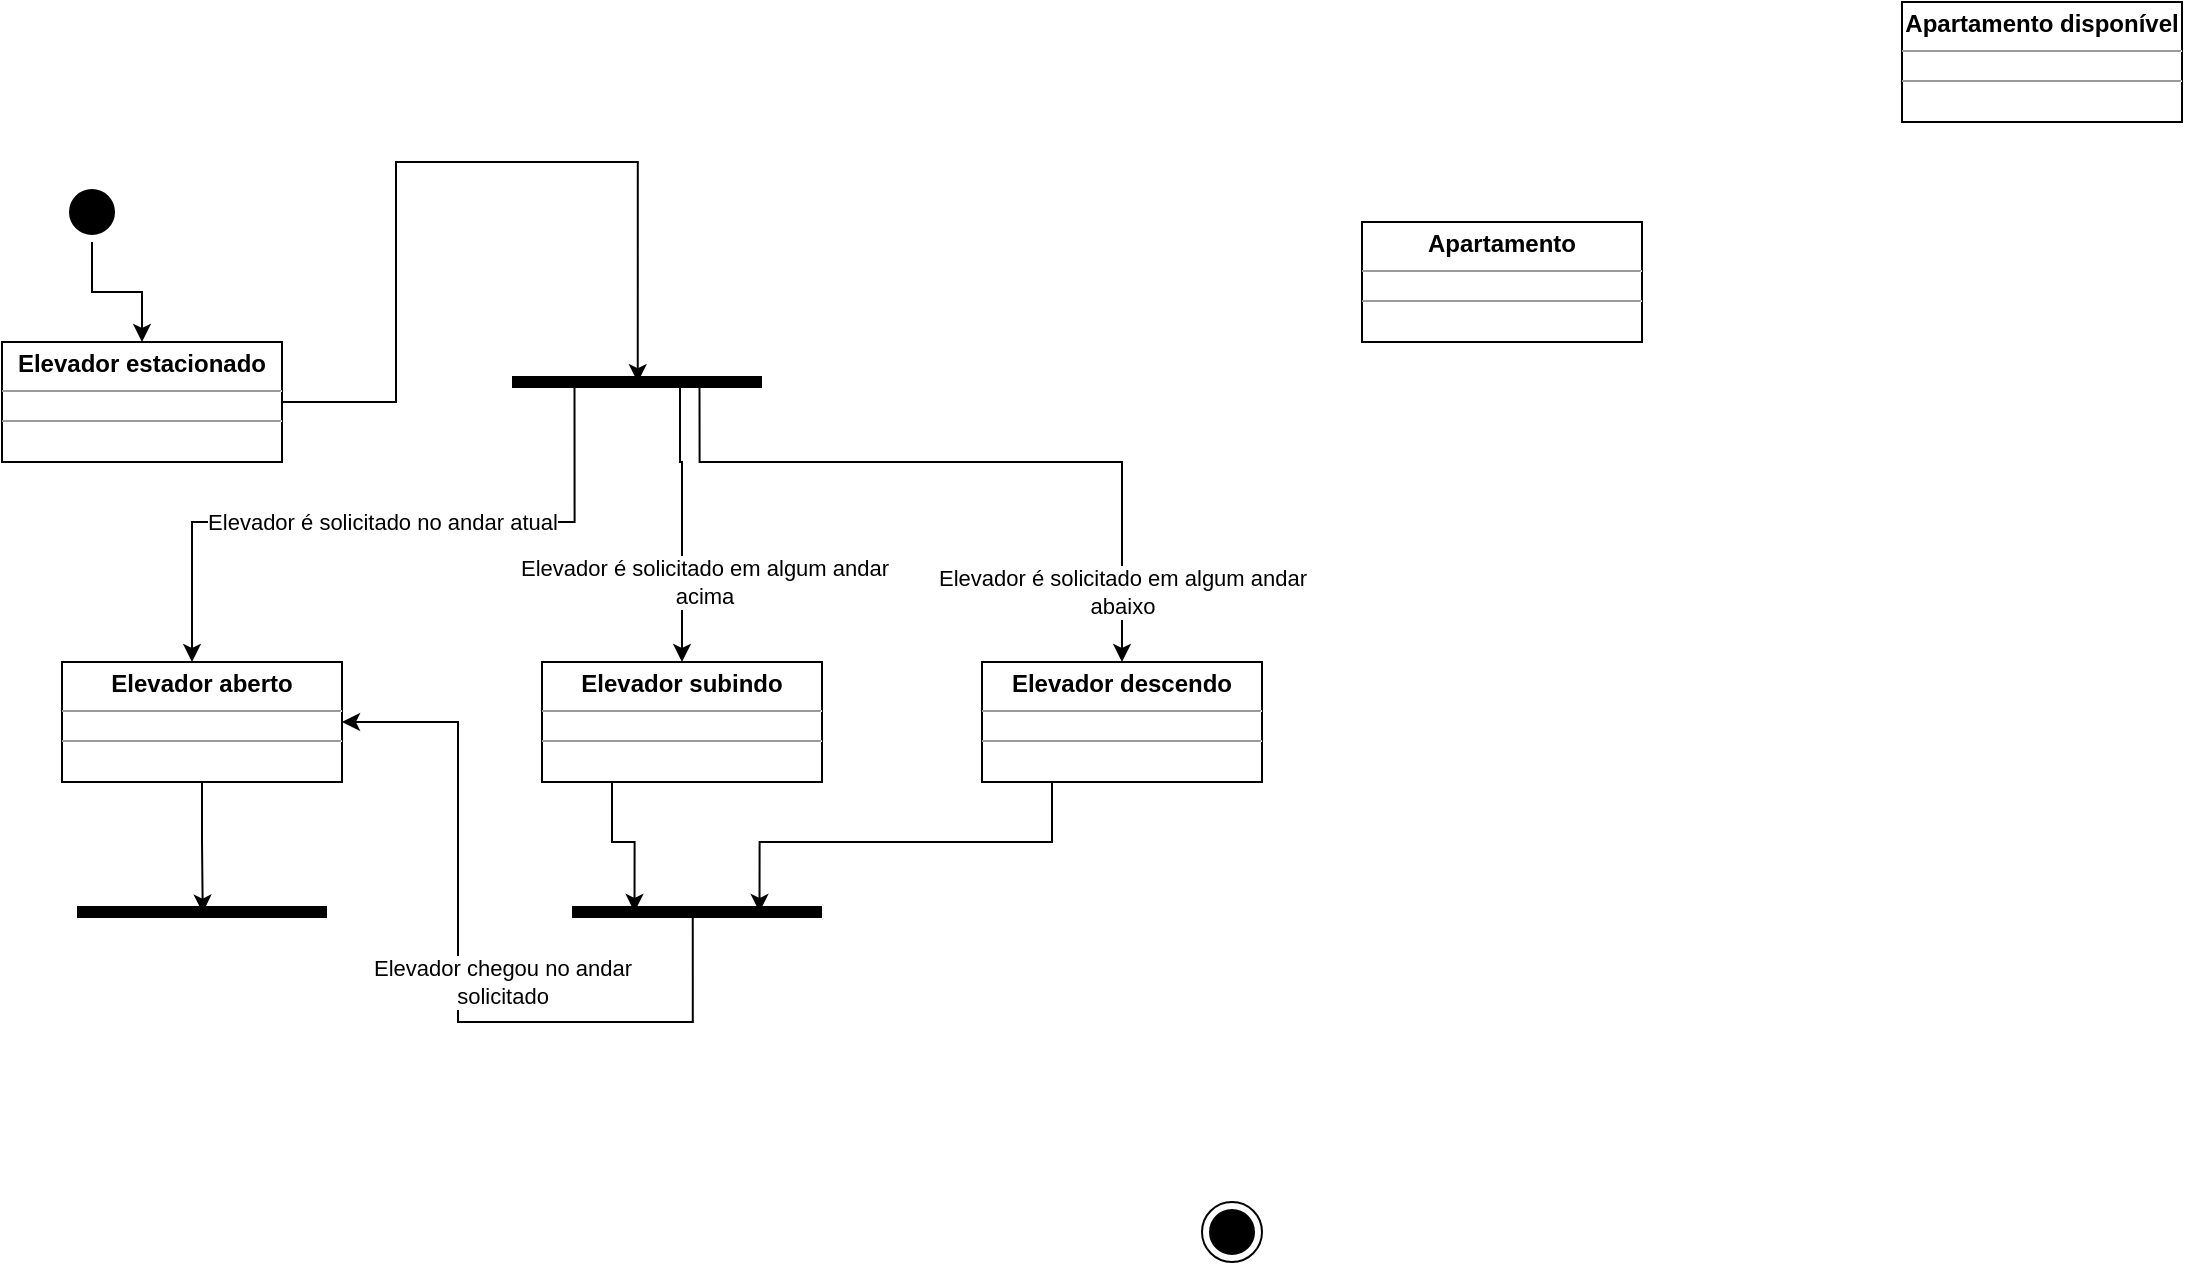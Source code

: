 <mxfile version="16.6.3" type="github">
  <diagram id="jYjJDJiM_AItDhbpvaCf" name="Page-1">
    <mxGraphModel dx="723" dy="413" grid="1" gridSize="10" guides="1" tooltips="1" connect="1" arrows="1" fold="1" page="1" pageScale="1" pageWidth="1169" pageHeight="827" math="0" shadow="0">
      <root>
        <mxCell id="0" />
        <mxCell id="1" parent="0" />
        <mxCell id="9zoumvwDFqQen2PYw_1x-87" style="edgeStyle=orthogonalEdgeStyle;rounded=0;orthogonalLoop=1;jettySize=auto;html=1;exitX=0.5;exitY=1;exitDx=0;exitDy=0;entryX=0.5;entryY=0;entryDx=0;entryDy=0;" edge="1" parent="1" source="9zoumvwDFqQen2PYw_1x-49" target="9zoumvwDFqQen2PYw_1x-74">
          <mxGeometry relative="1" as="geometry" />
        </mxCell>
        <mxCell id="9zoumvwDFqQen2PYw_1x-49" value="" style="ellipse;html=1;shape=startState;fillColor=#000000;strokeColor=#000000;" vertex="1" parent="1">
          <mxGeometry x="170" y="190" width="30" height="30" as="geometry" />
        </mxCell>
        <mxCell id="9zoumvwDFqQen2PYw_1x-52" value="&lt;p style=&quot;margin: 0px ; margin-top: 4px ; text-align: center&quot;&gt;&lt;b&gt;Apartamento&lt;/b&gt;&lt;/p&gt;&lt;hr size=&quot;1&quot;&gt;&lt;div style=&quot;height: 2px&quot;&gt;&lt;/div&gt;&lt;hr size=&quot;1&quot;&gt;&lt;div style=&quot;height: 2px&quot;&gt;&lt;/div&gt;" style="verticalAlign=top;align=left;overflow=fill;fontSize=12;fontFamily=Helvetica;html=1;strokeColor=#000000;" vertex="1" parent="1">
          <mxGeometry x="820" y="210" width="140" height="60" as="geometry" />
        </mxCell>
        <mxCell id="9zoumvwDFqQen2PYw_1x-53" style="edgeStyle=orthogonalEdgeStyle;rounded=0;orthogonalLoop=1;jettySize=auto;html=1;exitX=0.25;exitY=0.5;exitDx=0;exitDy=0;exitPerimeter=0;entryX=0.5;entryY=0;entryDx=0;entryDy=0;" edge="1" parent="1" source="9zoumvwDFqQen2PYw_1x-57">
          <mxGeometry relative="1" as="geometry">
            <Array as="points">
              <mxPoint x="426" y="360" />
              <mxPoint x="235" y="360" />
            </Array>
            <mxPoint x="235" y="430" as="targetPoint" />
          </mxGeometry>
        </mxCell>
        <mxCell id="9zoumvwDFqQen2PYw_1x-79" value="Elevador é solicitado no andar atual" style="edgeLabel;html=1;align=center;verticalAlign=middle;resizable=0;points=[];" vertex="1" connectable="0" parent="9zoumvwDFqQen2PYw_1x-53">
          <mxGeometry x="0.55" y="-2" relative="1" as="geometry">
            <mxPoint x="90" y="2" as="offset" />
          </mxGeometry>
        </mxCell>
        <mxCell id="9zoumvwDFqQen2PYw_1x-55" style="edgeStyle=orthogonalEdgeStyle;rounded=0;orthogonalLoop=1;jettySize=auto;html=1;entryX=0.5;entryY=0;entryDx=0;entryDy=0;exitX=0.672;exitY=0.394;exitDx=0;exitDy=0;exitPerimeter=0;" edge="1" parent="1" source="9zoumvwDFqQen2PYw_1x-57" target="9zoumvwDFqQen2PYw_1x-80">
          <mxGeometry relative="1" as="geometry">
            <Array as="points">
              <mxPoint x="479" y="330" />
              <mxPoint x="480" y="330" />
            </Array>
            <mxPoint x="490" y="290" as="sourcePoint" />
            <mxPoint x="472" y="390" as="targetPoint" />
          </mxGeometry>
        </mxCell>
        <mxCell id="9zoumvwDFqQen2PYw_1x-81" value="Elevador é solicitado em algum andar&lt;br&gt;acima" style="edgeLabel;html=1;align=center;verticalAlign=middle;resizable=0;points=[];" vertex="1" connectable="0" parent="9zoumvwDFqQen2PYw_1x-55">
          <mxGeometry x="0.209" y="2" relative="1" as="geometry">
            <mxPoint x="9" y="16" as="offset" />
          </mxGeometry>
        </mxCell>
        <mxCell id="9zoumvwDFqQen2PYw_1x-85" style="edgeStyle=orthogonalEdgeStyle;rounded=0;orthogonalLoop=1;jettySize=auto;html=1;exitX=0.75;exitY=0.5;exitDx=0;exitDy=0;exitPerimeter=0;" edge="1" parent="1" source="9zoumvwDFqQen2PYw_1x-57" target="9zoumvwDFqQen2PYw_1x-84">
          <mxGeometry relative="1" as="geometry">
            <Array as="points">
              <mxPoint x="489" y="330" />
              <mxPoint x="700" y="330" />
            </Array>
          </mxGeometry>
        </mxCell>
        <mxCell id="9zoumvwDFqQen2PYw_1x-86" value="Elevador é solicitado em algum andar&lt;br&gt;abaixo" style="edgeLabel;html=1;align=center;verticalAlign=middle;resizable=0;points=[];" vertex="1" connectable="0" parent="9zoumvwDFqQen2PYw_1x-85">
          <mxGeometry x="0.8" y="1" relative="1" as="geometry">
            <mxPoint x="-1" as="offset" />
          </mxGeometry>
        </mxCell>
        <mxCell id="9zoumvwDFqQen2PYw_1x-57" value="" style="shape=line;html=1;strokeWidth=6;strokeColor=#000000;" vertex="1" parent="1">
          <mxGeometry x="395" y="285" width="125" height="10" as="geometry" />
        </mxCell>
        <mxCell id="9zoumvwDFqQen2PYw_1x-64" value="&lt;p style=&quot;margin: 0px ; margin-top: 4px ; text-align: center&quot;&gt;&lt;b&gt;Apartamento disponível&lt;/b&gt;&lt;/p&gt;&lt;hr size=&quot;1&quot;&gt;&lt;div style=&quot;height: 2px&quot;&gt;&lt;/div&gt;&lt;hr size=&quot;1&quot;&gt;&lt;div style=&quot;height: 2px&quot;&gt;&lt;/div&gt;" style="verticalAlign=top;align=left;overflow=fill;fontSize=12;fontFamily=Helvetica;html=1;strokeColor=#000000;" vertex="1" parent="1">
          <mxGeometry x="1090" y="100" width="140" height="60" as="geometry" />
        </mxCell>
        <mxCell id="9zoumvwDFqQen2PYw_1x-70" value="" style="ellipse;html=1;shape=endState;fillColor=#000000;strokeColor=#000000;" vertex="1" parent="1">
          <mxGeometry x="740" y="700" width="30" height="30" as="geometry" />
        </mxCell>
        <mxCell id="9zoumvwDFqQen2PYw_1x-75" style="edgeStyle=orthogonalEdgeStyle;rounded=0;orthogonalLoop=1;jettySize=auto;html=1;exitX=1;exitY=0.5;exitDx=0;exitDy=0;entryX=0.503;entryY=0.512;entryDx=0;entryDy=0;entryPerimeter=0;" edge="1" parent="1" source="9zoumvwDFqQen2PYw_1x-74" target="9zoumvwDFqQen2PYw_1x-57">
          <mxGeometry relative="1" as="geometry">
            <Array as="points">
              <mxPoint x="337" y="300" />
              <mxPoint x="337" y="180" />
              <mxPoint x="458" y="180" />
            </Array>
          </mxGeometry>
        </mxCell>
        <mxCell id="9zoumvwDFqQen2PYw_1x-74" value="&lt;p style=&quot;margin: 0px ; margin-top: 4px ; text-align: center&quot;&gt;&lt;b&gt;Elevador estacionado&lt;/b&gt;&lt;/p&gt;&lt;hr size=&quot;1&quot;&gt;&lt;div style=&quot;height: 2px&quot;&gt;&lt;/div&gt;&lt;hr size=&quot;1&quot;&gt;&lt;div style=&quot;height: 2px&quot;&gt;&lt;/div&gt;" style="verticalAlign=top;align=left;overflow=fill;fontSize=12;fontFamily=Helvetica;html=1;strokeColor=#000000;" vertex="1" parent="1">
          <mxGeometry x="140" y="270" width="140" height="60" as="geometry" />
        </mxCell>
        <mxCell id="9zoumvwDFqQen2PYw_1x-96" style="edgeStyle=orthogonalEdgeStyle;rounded=0;orthogonalLoop=1;jettySize=auto;html=1;exitX=0.5;exitY=1;exitDx=0;exitDy=0;entryX=0.503;entryY=0.533;entryDx=0;entryDy=0;entryPerimeter=0;" edge="1" parent="1" source="9zoumvwDFqQen2PYw_1x-76" target="9zoumvwDFqQen2PYw_1x-95">
          <mxGeometry relative="1" as="geometry" />
        </mxCell>
        <mxCell id="9zoumvwDFqQen2PYw_1x-76" value="&lt;p style=&quot;margin: 0px ; margin-top: 4px ; text-align: center&quot;&gt;&lt;b&gt;Elevador aberto&lt;/b&gt;&lt;/p&gt;&lt;hr size=&quot;1&quot;&gt;&lt;div style=&quot;height: 2px&quot;&gt;&lt;/div&gt;&lt;hr size=&quot;1&quot;&gt;&lt;div style=&quot;height: 2px&quot;&gt;&lt;/div&gt;" style="verticalAlign=top;align=left;overflow=fill;fontSize=12;fontFamily=Helvetica;html=1;strokeColor=#000000;" vertex="1" parent="1">
          <mxGeometry x="170" y="430" width="140" height="60" as="geometry" />
        </mxCell>
        <mxCell id="9zoumvwDFqQen2PYw_1x-91" style="edgeStyle=orthogonalEdgeStyle;rounded=0;orthogonalLoop=1;jettySize=auto;html=1;exitX=0.25;exitY=1;exitDx=0;exitDy=0;entryX=0.25;entryY=0.5;entryDx=0;entryDy=0;entryPerimeter=0;" edge="1" parent="1" source="9zoumvwDFqQen2PYw_1x-80" target="9zoumvwDFqQen2PYw_1x-90">
          <mxGeometry relative="1" as="geometry" />
        </mxCell>
        <mxCell id="9zoumvwDFqQen2PYw_1x-80" value="&lt;p style=&quot;margin: 0px ; margin-top: 4px ; text-align: center&quot;&gt;&lt;b&gt;Elevador subindo&lt;/b&gt;&lt;/p&gt;&lt;hr size=&quot;1&quot;&gt;&lt;div style=&quot;height: 2px&quot;&gt;&lt;/div&gt;&lt;hr size=&quot;1&quot;&gt;&lt;div style=&quot;height: 2px&quot;&gt;&lt;/div&gt;" style="verticalAlign=top;align=left;overflow=fill;fontSize=12;fontFamily=Helvetica;html=1;strokeColor=#000000;" vertex="1" parent="1">
          <mxGeometry x="410" y="430" width="140" height="60" as="geometry" />
        </mxCell>
        <mxCell id="9zoumvwDFqQen2PYw_1x-92" style="edgeStyle=orthogonalEdgeStyle;rounded=0;orthogonalLoop=1;jettySize=auto;html=1;exitX=0.25;exitY=1;exitDx=0;exitDy=0;entryX=0.75;entryY=0.5;entryDx=0;entryDy=0;entryPerimeter=0;" edge="1" parent="1" source="9zoumvwDFqQen2PYw_1x-84" target="9zoumvwDFqQen2PYw_1x-90">
          <mxGeometry relative="1" as="geometry" />
        </mxCell>
        <mxCell id="9zoumvwDFqQen2PYw_1x-84" value="&lt;p style=&quot;margin: 0px ; margin-top: 4px ; text-align: center&quot;&gt;&lt;b&gt;Elevador descendo&lt;/b&gt;&lt;/p&gt;&lt;hr size=&quot;1&quot;&gt;&lt;div style=&quot;height: 2px&quot;&gt;&lt;/div&gt;&lt;hr size=&quot;1&quot;&gt;&lt;div style=&quot;height: 2px&quot;&gt;&lt;/div&gt;" style="verticalAlign=top;align=left;overflow=fill;fontSize=12;fontFamily=Helvetica;html=1;strokeColor=#000000;" vertex="1" parent="1">
          <mxGeometry x="630" y="430" width="140" height="60" as="geometry" />
        </mxCell>
        <mxCell id="9zoumvwDFqQen2PYw_1x-93" style="edgeStyle=orthogonalEdgeStyle;rounded=0;orthogonalLoop=1;jettySize=auto;html=1;exitX=0.483;exitY=0.533;exitDx=0;exitDy=0;exitPerimeter=0;entryX=1;entryY=0.5;entryDx=0;entryDy=0;" edge="1" parent="1" source="9zoumvwDFqQen2PYw_1x-90" target="9zoumvwDFqQen2PYw_1x-76">
          <mxGeometry relative="1" as="geometry">
            <Array as="points">
              <mxPoint x="485" y="610" />
              <mxPoint x="368" y="610" />
              <mxPoint x="368" y="460" />
            </Array>
          </mxGeometry>
        </mxCell>
        <mxCell id="9zoumvwDFqQen2PYw_1x-94" value="Elevador chegou no andar&lt;br&gt;solicitado" style="edgeLabel;html=1;align=center;verticalAlign=middle;resizable=0;points=[];" vertex="1" connectable="0" parent="9zoumvwDFqQen2PYw_1x-93">
          <mxGeometry x="-0.272" y="-1" relative="1" as="geometry">
            <mxPoint x="-12" y="-19" as="offset" />
          </mxGeometry>
        </mxCell>
        <mxCell id="9zoumvwDFqQen2PYw_1x-90" value="" style="shape=line;html=1;strokeWidth=6;strokeColor=#000000;" vertex="1" parent="1">
          <mxGeometry x="425" y="550" width="125" height="10" as="geometry" />
        </mxCell>
        <mxCell id="9zoumvwDFqQen2PYw_1x-95" value="" style="shape=line;html=1;strokeWidth=6;strokeColor=#000000;" vertex="1" parent="1">
          <mxGeometry x="177.5" y="550" width="125" height="10" as="geometry" />
        </mxCell>
      </root>
    </mxGraphModel>
  </diagram>
</mxfile>
